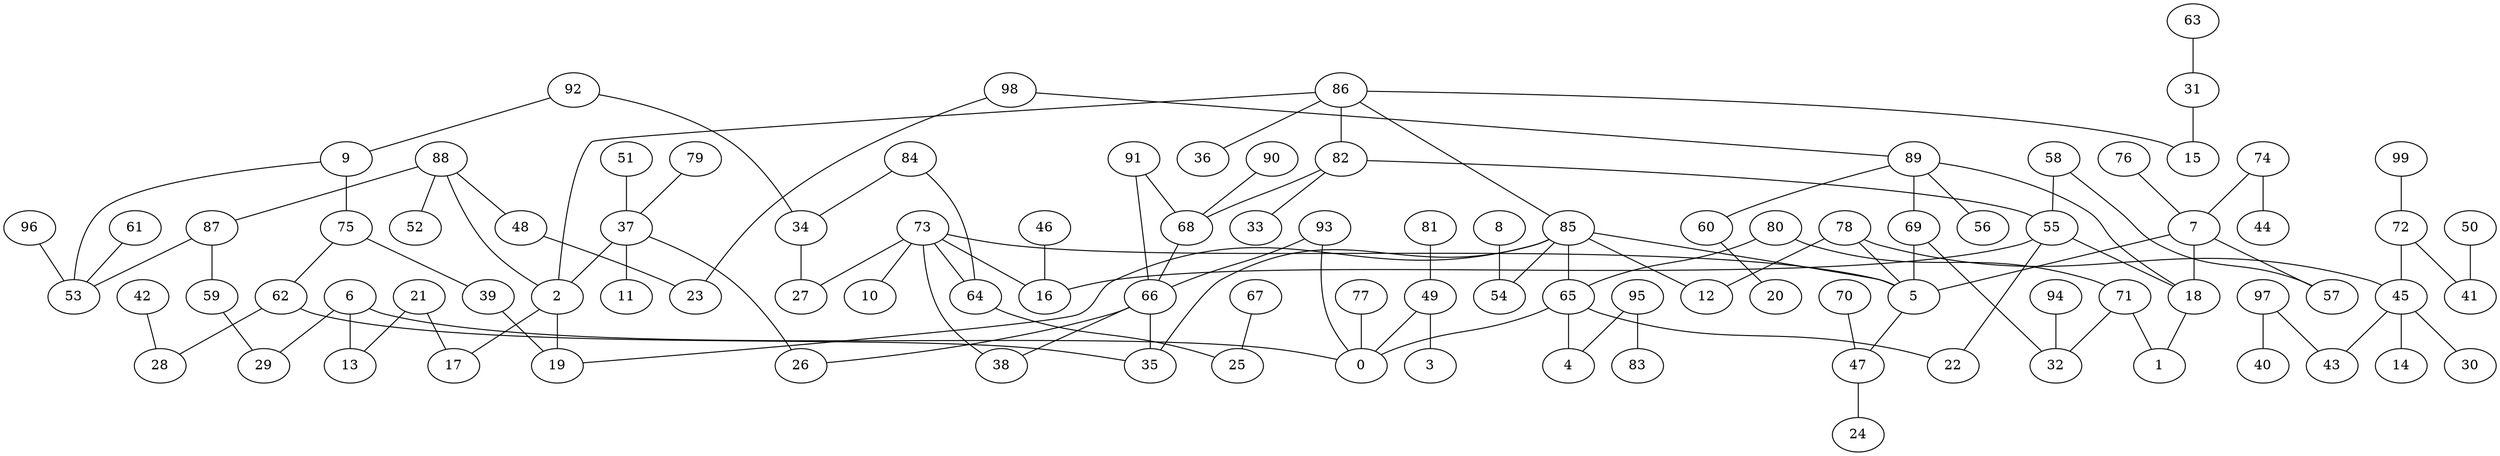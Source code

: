 digraph GG_graph {

subgraph G_graph {
edge [color = black]
"92" -> "9" [dir = none]
"94" -> "32" [dir = none]
"97" -> "40" [dir = none]
"97" -> "43" [dir = none]
"34" -> "27" [dir = none]
"51" -> "37" [dir = none]
"63" -> "31" [dir = none]
"46" -> "16" [dir = none]
"37" -> "11" [dir = none]
"37" -> "2" [dir = none]
"42" -> "28" [dir = none]
"9" -> "53" [dir = none]
"79" -> "37" [dir = none]
"39" -> "19" [dir = none]
"18" -> "1" [dir = none]
"99" -> "72" [dir = none]
"75" -> "39" [dir = none]
"75" -> "62" [dir = none]
"61" -> "53" [dir = none]
"95" -> "83" [dir = none]
"95" -> "4" [dir = none]
"81" -> "49" [dir = none]
"69" -> "32" [dir = none]
"69" -> "5" [dir = none]
"68" -> "66" [dir = none]
"74" -> "44" [dir = none]
"74" -> "7" [dir = none]
"93" -> "66" [dir = none]
"88" -> "52" [dir = none]
"88" -> "48" [dir = none]
"88" -> "87" [dir = none]
"88" -> "2" [dir = none]
"31" -> "15" [dir = none]
"45" -> "14" [dir = none]
"45" -> "43" [dir = none]
"45" -> "30" [dir = none]
"6" -> "13" [dir = none]
"6" -> "29" [dir = none]
"6" -> "0" [dir = none]
"49" -> "3" [dir = none]
"49" -> "0" [dir = none]
"80" -> "71" [dir = none]
"80" -> "65" [dir = none]
"2" -> "17" [dir = none]
"72" -> "41" [dir = none]
"72" -> "45" [dir = none]
"87" -> "59" [dir = none]
"87" -> "53" [dir = none]
"86" -> "36" [dir = none]
"86" -> "15" [dir = none]
"86" -> "82" [dir = none]
"86" -> "2" [dir = none]
"86" -> "85" [dir = none]
"5" -> "47" [dir = none]
"70" -> "47" [dir = none]
"66" -> "26" [dir = none]
"66" -> "35" [dir = none]
"73" -> "10" [dir = none]
"73" -> "38" [dir = none]
"73" -> "64" [dir = none]
"73" -> "5" [dir = none]
"64" -> "25" [dir = none]
"62" -> "28" [dir = none]
"62" -> "35" [dir = none]
"55" -> "16" [dir = none]
"55" -> "22" [dir = none]
"65" -> "4" [dir = none]
"65" -> "0" [dir = none]
"65" -> "22" [dir = none]
"7" -> "18" [dir = none]
"7" -> "5" [dir = none]
"78" -> "45" [dir = none]
"78" -> "5" [dir = none]
"48" -> "23" [dir = none]
"85" -> "12" [dir = none]
"85" -> "54" [dir = none]
"85" -> "35" [dir = none]
"85" -> "5" [dir = none]
"85" -> "65" [dir = none]
"21" -> "13" [dir = none]
"67" -> "25" [dir = none]
"50" -> "41" [dir = none]
"89" -> "56" [dir = none]
"89" -> "60" [dir = none]
"89" -> "69" [dir = none]
"82" -> "33" [dir = none]
"98" -> "23" [dir = none]
"77" -> "0" [dir = none]
"60" -> "20" [dir = none]
"90" -> "68" [dir = none]
"76" -> "7" [dir = none]
"47" -> "24" [dir = none]
"96" -> "53" [dir = none]
"91" -> "66" [dir = none]
"58" -> "57" [dir = none]
"58" -> "55" [dir = none]
"84" -> "34" [dir = none]
"84" -> "64" [dir = none]
"8" -> "54" [dir = none]
"78" -> "12" [dir = none]
"93" -> "0" [dir = none]
"98" -> "89" [dir = none]
"21" -> "17" [dir = none]
"9" -> "75" [dir = none]
"92" -> "34" [dir = none]
"73" -> "27" [dir = none]
"55" -> "18" [dir = none]
"66" -> "38" [dir = none]
"71" -> "1" [dir = none]
"2" -> "19" [dir = none]
"59" -> "29" [dir = none]
"73" -> "16" [dir = none]
"37" -> "26" [dir = none]
"91" -> "68" [dir = none]
"82" -> "68" [dir = none]
"7" -> "57" [dir = none]
"85" -> "19" [dir = none]
"89" -> "18" [dir = none]
"71" -> "32" [dir = none]
"82" -> "55" [dir = none]
}

}
